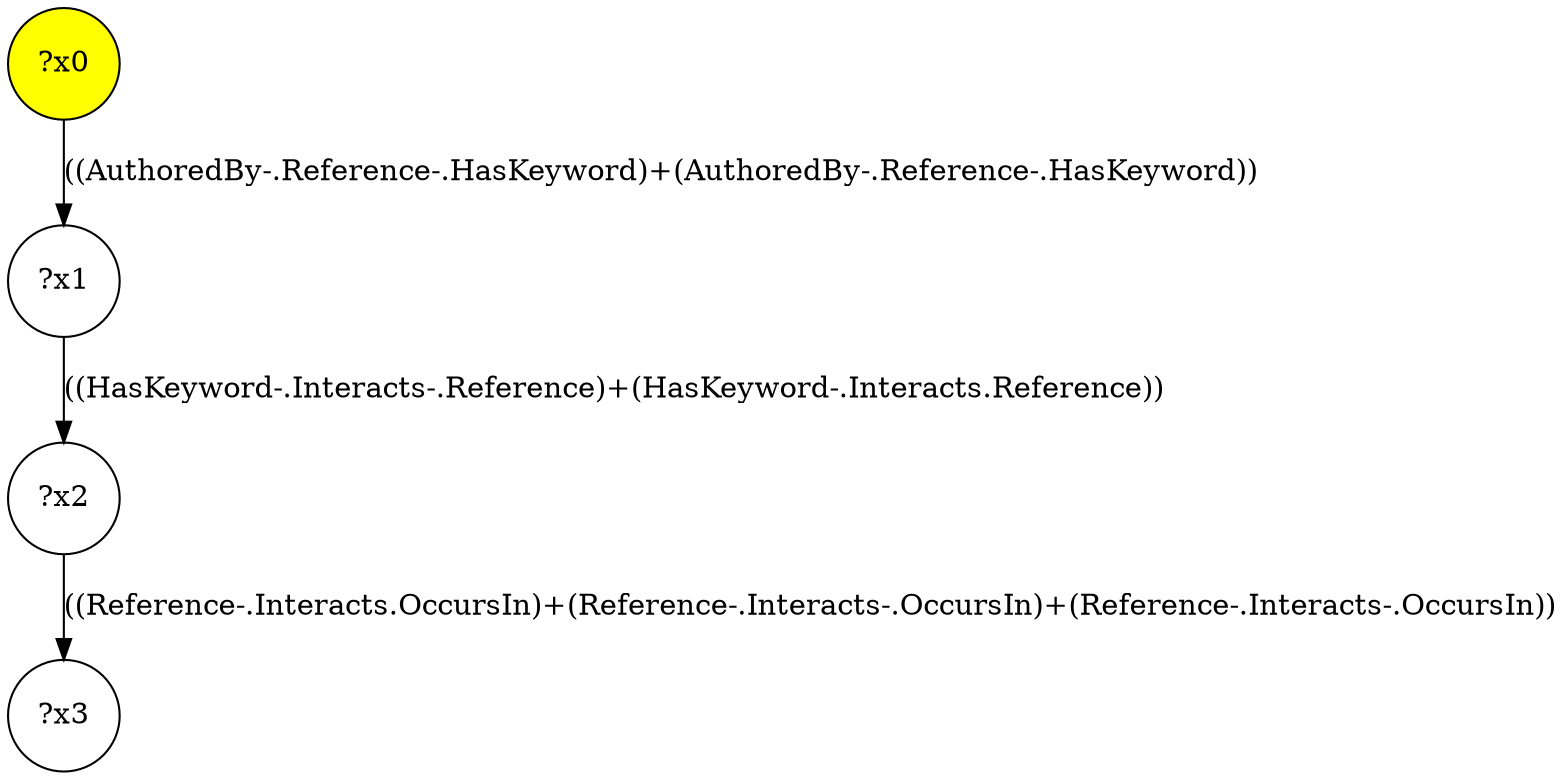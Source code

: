 digraph g {
	x0 [fillcolor="yellow", style="filled," shape=circle, label="?x0"];
	x1 [shape=circle, label="?x1"];
	x0 -> x1 [label="((AuthoredBy-.Reference-.HasKeyword)+(AuthoredBy-.Reference-.HasKeyword))"];
	x2 [shape=circle, label="?x2"];
	x1 -> x2 [label="((HasKeyword-.Interacts-.Reference)+(HasKeyword-.Interacts.Reference))"];
	x3 [shape=circle, label="?x3"];
	x2 -> x3 [label="((Reference-.Interacts.OccursIn)+(Reference-.Interacts-.OccursIn)+(Reference-.Interacts-.OccursIn))"];
}

